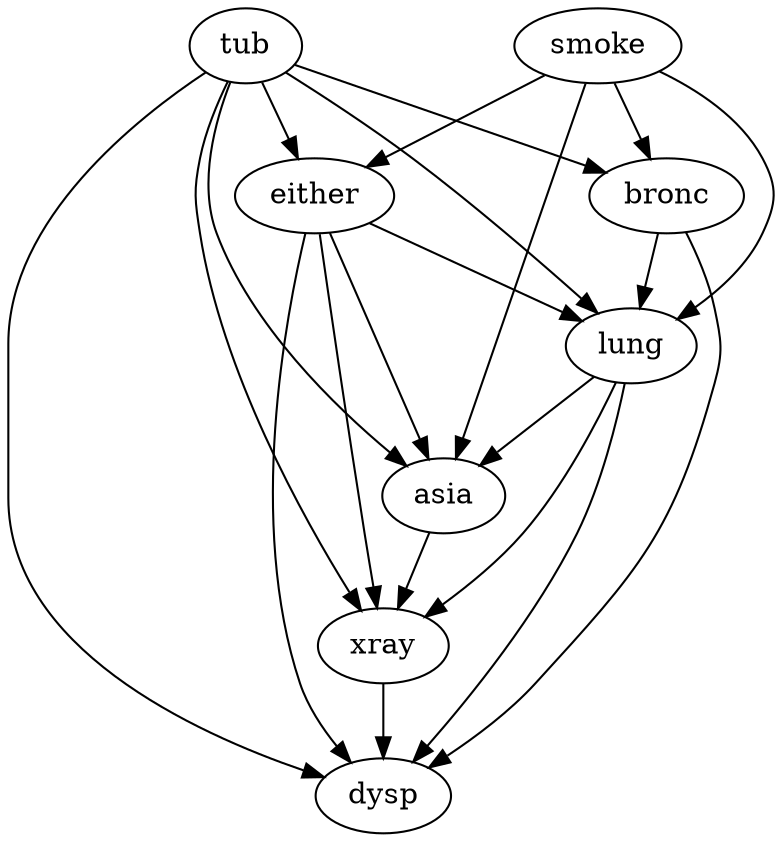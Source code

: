 digraph G {
    "tub" -> "asia";
    "lung" -> "asia";
    "either" -> "asia";
    "smoke" -> "asia";
    "tub" -> "dysp";
    "lung" -> "dysp";
    "either" -> "dysp";
    "xray" -> "dysp";
    "bronc" -> "dysp";
    "tub" -> "bronc";
    "smoke" -> "bronc";
    "smoke" -> "either";
    "tub" -> "either";
    "asia" -> "xray";
    "either" -> "xray";
    "tub" -> "xray";
    "lung" -> "xray";
    "tub" -> "lung";
    "smoke" -> "lung";
    "bronc" -> "lung";
    "either" -> "lung";
}
